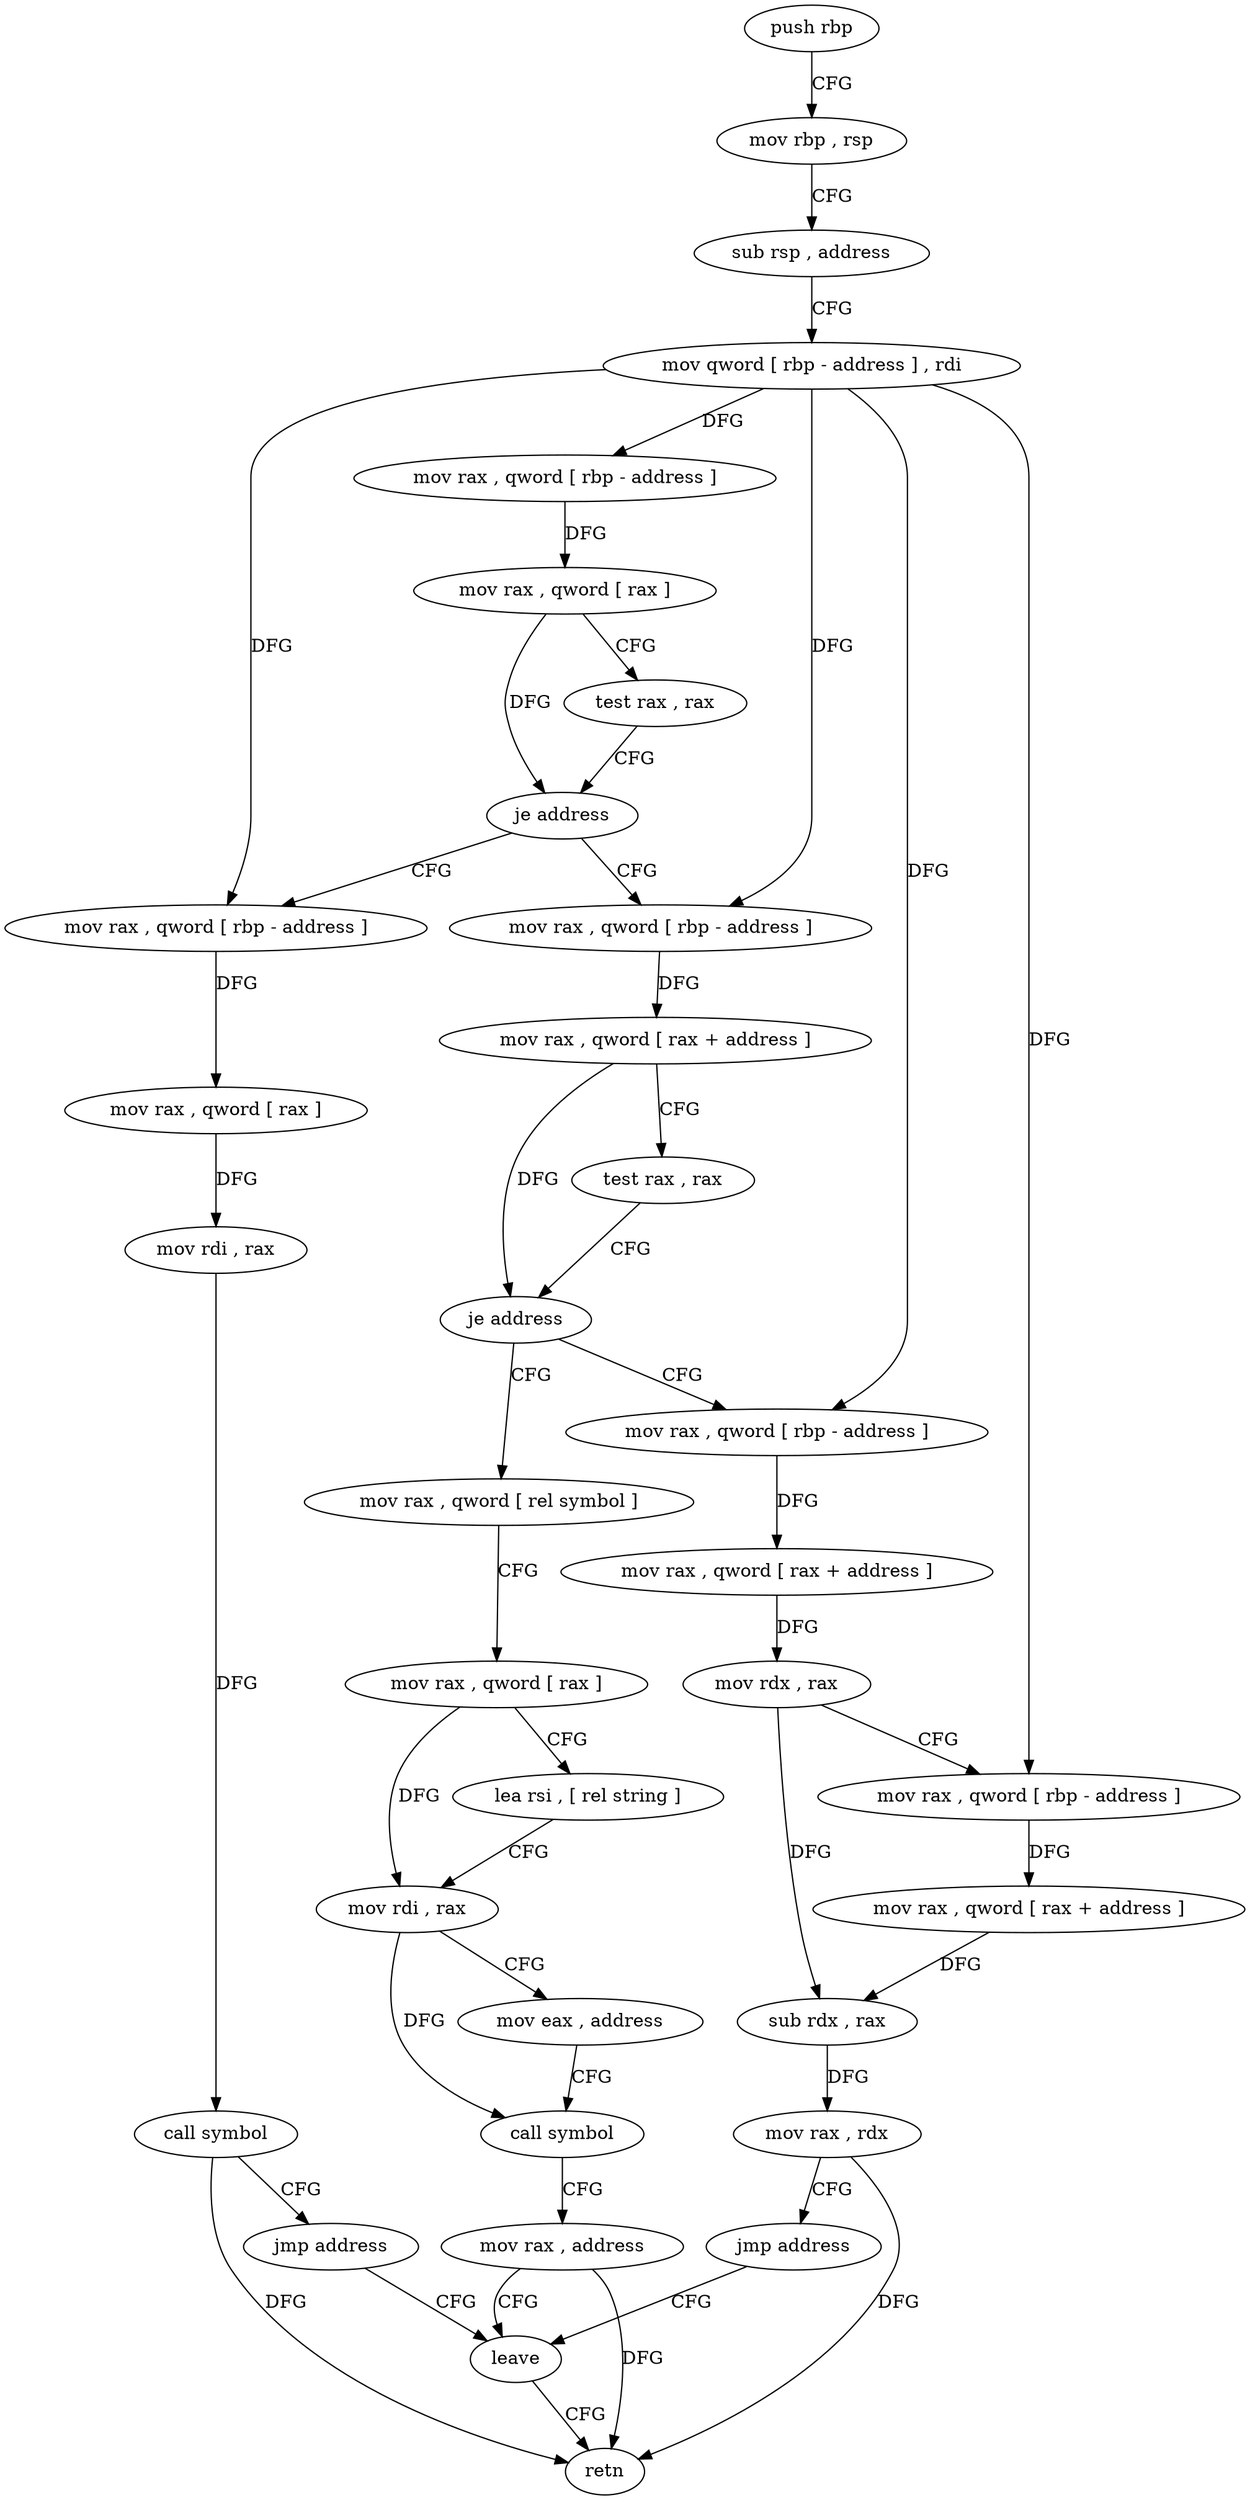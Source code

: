 digraph "func" {
"120637" [label = "push rbp" ]
"120638" [label = "mov rbp , rsp" ]
"120641" [label = "sub rsp , address" ]
"120645" [label = "mov qword [ rbp - address ] , rdi" ]
"120649" [label = "mov rax , qword [ rbp - address ]" ]
"120653" [label = "mov rax , qword [ rax ]" ]
"120656" [label = "test rax , rax" ]
"120659" [label = "je address" ]
"120678" [label = "mov rax , qword [ rbp - address ]" ]
"120661" [label = "mov rax , qword [ rbp - address ]" ]
"120682" [label = "mov rax , qword [ rax + address ]" ]
"120686" [label = "test rax , rax" ]
"120689" [label = "je address" ]
"120718" [label = "mov rax , qword [ rel symbol ]" ]
"120691" [label = "mov rax , qword [ rbp - address ]" ]
"120665" [label = "mov rax , qword [ rax ]" ]
"120668" [label = "mov rdi , rax" ]
"120671" [label = "call symbol" ]
"120676" [label = "jmp address" ]
"120755" [label = "leave" ]
"120725" [label = "mov rax , qword [ rax ]" ]
"120728" [label = "lea rsi , [ rel string ]" ]
"120735" [label = "mov rdi , rax" ]
"120738" [label = "mov eax , address" ]
"120743" [label = "call symbol" ]
"120748" [label = "mov rax , address" ]
"120695" [label = "mov rax , qword [ rax + address ]" ]
"120699" [label = "mov rdx , rax" ]
"120702" [label = "mov rax , qword [ rbp - address ]" ]
"120706" [label = "mov rax , qword [ rax + address ]" ]
"120710" [label = "sub rdx , rax" ]
"120713" [label = "mov rax , rdx" ]
"120716" [label = "jmp address" ]
"120756" [label = "retn" ]
"120637" -> "120638" [ label = "CFG" ]
"120638" -> "120641" [ label = "CFG" ]
"120641" -> "120645" [ label = "CFG" ]
"120645" -> "120649" [ label = "DFG" ]
"120645" -> "120678" [ label = "DFG" ]
"120645" -> "120661" [ label = "DFG" ]
"120645" -> "120691" [ label = "DFG" ]
"120645" -> "120702" [ label = "DFG" ]
"120649" -> "120653" [ label = "DFG" ]
"120653" -> "120656" [ label = "CFG" ]
"120653" -> "120659" [ label = "DFG" ]
"120656" -> "120659" [ label = "CFG" ]
"120659" -> "120678" [ label = "CFG" ]
"120659" -> "120661" [ label = "CFG" ]
"120678" -> "120682" [ label = "DFG" ]
"120661" -> "120665" [ label = "DFG" ]
"120682" -> "120686" [ label = "CFG" ]
"120682" -> "120689" [ label = "DFG" ]
"120686" -> "120689" [ label = "CFG" ]
"120689" -> "120718" [ label = "CFG" ]
"120689" -> "120691" [ label = "CFG" ]
"120718" -> "120725" [ label = "CFG" ]
"120691" -> "120695" [ label = "DFG" ]
"120665" -> "120668" [ label = "DFG" ]
"120668" -> "120671" [ label = "DFG" ]
"120671" -> "120676" [ label = "CFG" ]
"120671" -> "120756" [ label = "DFG" ]
"120676" -> "120755" [ label = "CFG" ]
"120755" -> "120756" [ label = "CFG" ]
"120725" -> "120728" [ label = "CFG" ]
"120725" -> "120735" [ label = "DFG" ]
"120728" -> "120735" [ label = "CFG" ]
"120735" -> "120738" [ label = "CFG" ]
"120735" -> "120743" [ label = "DFG" ]
"120738" -> "120743" [ label = "CFG" ]
"120743" -> "120748" [ label = "CFG" ]
"120748" -> "120755" [ label = "CFG" ]
"120748" -> "120756" [ label = "DFG" ]
"120695" -> "120699" [ label = "DFG" ]
"120699" -> "120702" [ label = "CFG" ]
"120699" -> "120710" [ label = "DFG" ]
"120702" -> "120706" [ label = "DFG" ]
"120706" -> "120710" [ label = "DFG" ]
"120710" -> "120713" [ label = "DFG" ]
"120713" -> "120716" [ label = "CFG" ]
"120713" -> "120756" [ label = "DFG" ]
"120716" -> "120755" [ label = "CFG" ]
}

